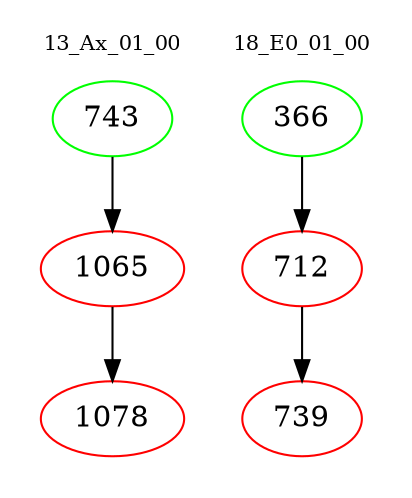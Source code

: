 digraph{
subgraph cluster_0 {
color = white
label = "13_Ax_01_00";
fontsize=10;
T0_743 [label="743", color="green"]
T0_743 -> T0_1065 [color="black"]
T0_1065 [label="1065", color="red"]
T0_1065 -> T0_1078 [color="black"]
T0_1078 [label="1078", color="red"]
}
subgraph cluster_1 {
color = white
label = "18_E0_01_00";
fontsize=10;
T1_366 [label="366", color="green"]
T1_366 -> T1_712 [color="black"]
T1_712 [label="712", color="red"]
T1_712 -> T1_739 [color="black"]
T1_739 [label="739", color="red"]
}
}
